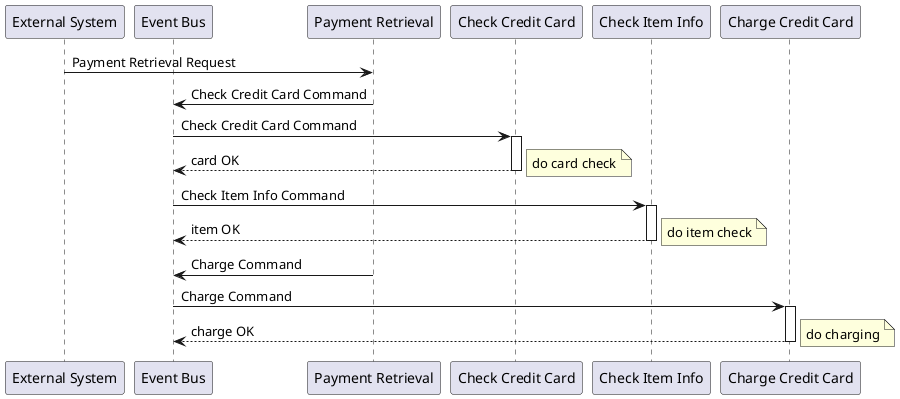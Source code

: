 @startuml
participant "External System"
participant "Event Bus"
participant "Payment Retrieval"
participant "Check Credit Card"
participant "Check Item Info"
participant "Charge Credit Card"

"External System" -> "Payment Retrieval" : Payment Retrieval Request
"Payment Retrieval" -> "Event Bus" : Check Credit Card Command
"Event Bus" -> "Check Credit Card" ++: Check Credit Card Command
return card OK
note right: do card check
"Event Bus" -> "Check Item Info" ++: Check Item Info Command
return item OK
note right: do item check


"Payment Retrieval" -> "Event Bus" : Charge Command
"Event Bus" -> "Charge Credit Card" ++: Charge Command
return charge OK
note right: do charging

@enduml